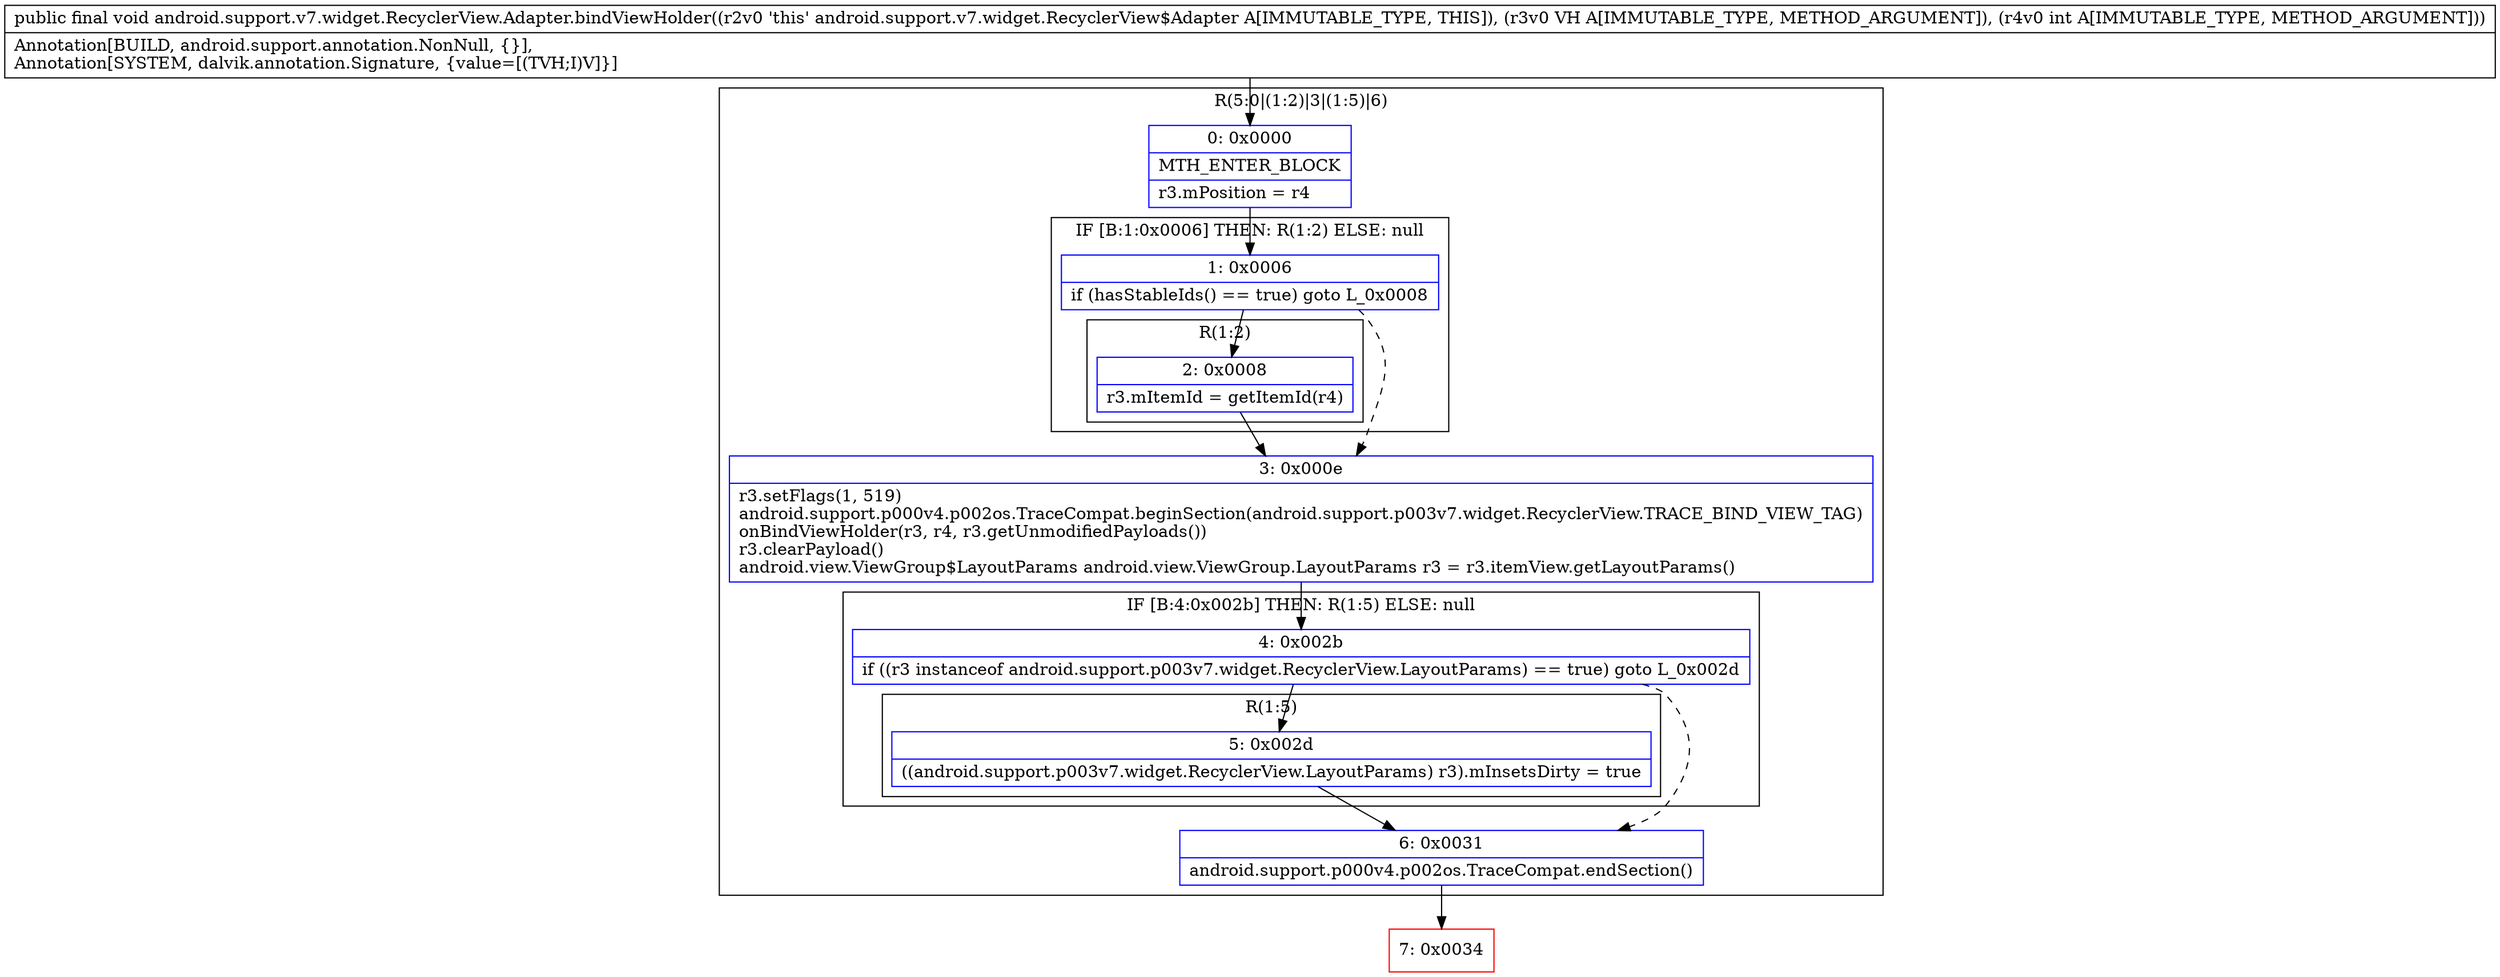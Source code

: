 digraph "CFG forandroid.support.v7.widget.RecyclerView.Adapter.bindViewHolder(Landroid\/support\/v7\/widget\/RecyclerView$ViewHolder;I)V" {
subgraph cluster_Region_1716930334 {
label = "R(5:0|(1:2)|3|(1:5)|6)";
node [shape=record,color=blue];
Node_0 [shape=record,label="{0\:\ 0x0000|MTH_ENTER_BLOCK\l|r3.mPosition = r4\l}"];
subgraph cluster_IfRegion_2047283405 {
label = "IF [B:1:0x0006] THEN: R(1:2) ELSE: null";
node [shape=record,color=blue];
Node_1 [shape=record,label="{1\:\ 0x0006|if (hasStableIds() == true) goto L_0x0008\l}"];
subgraph cluster_Region_1720352828 {
label = "R(1:2)";
node [shape=record,color=blue];
Node_2 [shape=record,label="{2\:\ 0x0008|r3.mItemId = getItemId(r4)\l}"];
}
}
Node_3 [shape=record,label="{3\:\ 0x000e|r3.setFlags(1, 519)\landroid.support.p000v4.p002os.TraceCompat.beginSection(android.support.p003v7.widget.RecyclerView.TRACE_BIND_VIEW_TAG)\lonBindViewHolder(r3, r4, r3.getUnmodifiedPayloads())\lr3.clearPayload()\landroid.view.ViewGroup$LayoutParams android.view.ViewGroup.LayoutParams r3 = r3.itemView.getLayoutParams()\l}"];
subgraph cluster_IfRegion_1863866239 {
label = "IF [B:4:0x002b] THEN: R(1:5) ELSE: null";
node [shape=record,color=blue];
Node_4 [shape=record,label="{4\:\ 0x002b|if ((r3 instanceof android.support.p003v7.widget.RecyclerView.LayoutParams) == true) goto L_0x002d\l}"];
subgraph cluster_Region_978486115 {
label = "R(1:5)";
node [shape=record,color=blue];
Node_5 [shape=record,label="{5\:\ 0x002d|((android.support.p003v7.widget.RecyclerView.LayoutParams) r3).mInsetsDirty = true\l}"];
}
}
Node_6 [shape=record,label="{6\:\ 0x0031|android.support.p000v4.p002os.TraceCompat.endSection()\l}"];
}
Node_7 [shape=record,color=red,label="{7\:\ 0x0034}"];
MethodNode[shape=record,label="{public final void android.support.v7.widget.RecyclerView.Adapter.bindViewHolder((r2v0 'this' android.support.v7.widget.RecyclerView$Adapter A[IMMUTABLE_TYPE, THIS]), (r3v0 VH A[IMMUTABLE_TYPE, METHOD_ARGUMENT]), (r4v0 int A[IMMUTABLE_TYPE, METHOD_ARGUMENT]))  | Annotation[BUILD, android.support.annotation.NonNull, \{\}], \lAnnotation[SYSTEM, dalvik.annotation.Signature, \{value=[(TVH;I)V]\}]\l}"];
MethodNode -> Node_0;
Node_0 -> Node_1;
Node_1 -> Node_2;
Node_1 -> Node_3[style=dashed];
Node_2 -> Node_3;
Node_3 -> Node_4;
Node_4 -> Node_5;
Node_4 -> Node_6[style=dashed];
Node_5 -> Node_6;
Node_6 -> Node_7;
}

